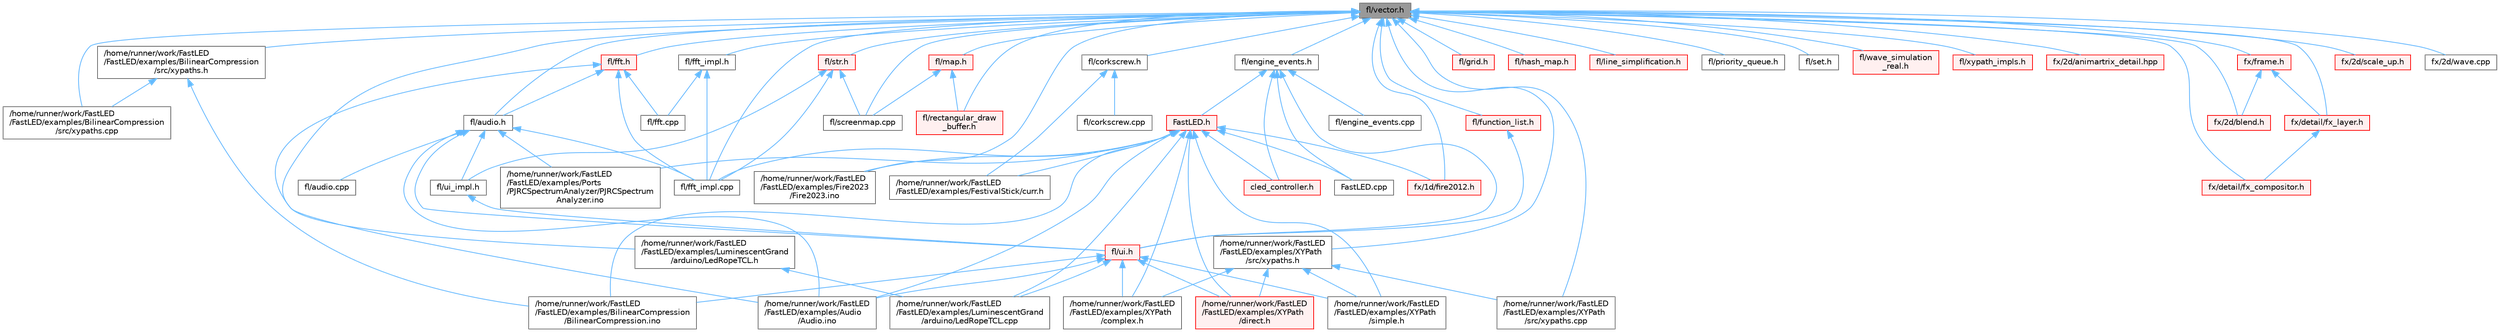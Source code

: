 digraph "fl/vector.h"
{
 // INTERACTIVE_SVG=YES
 // LATEX_PDF_SIZE
  bgcolor="transparent";
  edge [fontname=Helvetica,fontsize=10,labelfontname=Helvetica,labelfontsize=10];
  node [fontname=Helvetica,fontsize=10,shape=box,height=0.2,width=0.4];
  Node1 [id="Node000001",label="fl/vector.h",height=0.2,width=0.4,color="gray40", fillcolor="grey60", style="filled", fontcolor="black",tooltip=" "];
  Node1 -> Node2 [id="edge1_Node000001_Node000002",dir="back",color="steelblue1",style="solid",tooltip=" "];
  Node2 [id="Node000002",label="/home/runner/work/FastLED\l/FastLED/examples/BilinearCompression\l/src/xypaths.cpp",height=0.2,width=0.4,color="grey40", fillcolor="white", style="filled",URL="$d4/dda/_bilinear_compression_2src_2xypaths_8cpp.html",tooltip=" "];
  Node1 -> Node3 [id="edge2_Node000001_Node000003",dir="back",color="steelblue1",style="solid",tooltip=" "];
  Node3 [id="Node000003",label="/home/runner/work/FastLED\l/FastLED/examples/BilinearCompression\l/src/xypaths.h",height=0.2,width=0.4,color="grey40", fillcolor="white", style="filled",URL="$dd/d43/_bilinear_compression_2src_2xypaths_8h.html",tooltip=" "];
  Node3 -> Node4 [id="edge3_Node000003_Node000004",dir="back",color="steelblue1",style="solid",tooltip=" "];
  Node4 [id="Node000004",label="/home/runner/work/FastLED\l/FastLED/examples/BilinearCompression\l/BilinearCompression.ino",height=0.2,width=0.4,color="grey40", fillcolor="white", style="filled",URL="$da/d05/_bilinear_compression_8ino.html",tooltip=" "];
  Node3 -> Node2 [id="edge4_Node000003_Node000002",dir="back",color="steelblue1",style="solid",tooltip=" "];
  Node1 -> Node5 [id="edge5_Node000001_Node000005",dir="back",color="steelblue1",style="solid",tooltip=" "];
  Node5 [id="Node000005",label="/home/runner/work/FastLED\l/FastLED/examples/Fire2023\l/Fire2023.ino",height=0.2,width=0.4,color="grey40", fillcolor="white", style="filled",URL="$d8/d2c/_fire2023_8ino.html",tooltip=" "];
  Node1 -> Node6 [id="edge6_Node000001_Node000006",dir="back",color="steelblue1",style="solid",tooltip=" "];
  Node6 [id="Node000006",label="/home/runner/work/FastLED\l/FastLED/examples/LuminescentGrand\l/arduino/LedRopeTCL.h",height=0.2,width=0.4,color="grey40", fillcolor="white", style="filled",URL="$d9/d7e/_led_rope_t_c_l_8h.html",tooltip=" "];
  Node6 -> Node7 [id="edge7_Node000006_Node000007",dir="back",color="steelblue1",style="solid",tooltip=" "];
  Node7 [id="Node000007",label="/home/runner/work/FastLED\l/FastLED/examples/LuminescentGrand\l/arduino/LedRopeTCL.cpp",height=0.2,width=0.4,color="grey40", fillcolor="white", style="filled",URL="$d6/dc9/_led_rope_t_c_l_8cpp.html",tooltip=" "];
  Node1 -> Node8 [id="edge8_Node000001_Node000008",dir="back",color="steelblue1",style="solid",tooltip=" "];
  Node8 [id="Node000008",label="/home/runner/work/FastLED\l/FastLED/examples/XYPath\l/src/xypaths.cpp",height=0.2,width=0.4,color="grey40", fillcolor="white", style="filled",URL="$d8/d55/_x_y_path_2src_2xypaths_8cpp.html",tooltip=" "];
  Node1 -> Node9 [id="edge9_Node000001_Node000009",dir="back",color="steelblue1",style="solid",tooltip=" "];
  Node9 [id="Node000009",label="/home/runner/work/FastLED\l/FastLED/examples/XYPath\l/src/xypaths.h",height=0.2,width=0.4,color="grey40", fillcolor="white", style="filled",URL="$d7/d5e/_x_y_path_2src_2xypaths_8h.html",tooltip=" "];
  Node9 -> Node10 [id="edge10_Node000009_Node000010",dir="back",color="steelblue1",style="solid",tooltip=" "];
  Node10 [id="Node000010",label="/home/runner/work/FastLED\l/FastLED/examples/XYPath\l/complex.h",height=0.2,width=0.4,color="grey40", fillcolor="white", style="filled",URL="$d7/d3b/complex_8h.html",tooltip=" "];
  Node9 -> Node11 [id="edge11_Node000009_Node000011",dir="back",color="steelblue1",style="solid",tooltip=" "];
  Node11 [id="Node000011",label="/home/runner/work/FastLED\l/FastLED/examples/XYPath\l/direct.h",height=0.2,width=0.4,color="red", fillcolor="#FFF0F0", style="filled",URL="$d6/daf/direct_8h.html",tooltip=" "];
  Node9 -> Node13 [id="edge12_Node000009_Node000013",dir="back",color="steelblue1",style="solid",tooltip=" "];
  Node13 [id="Node000013",label="/home/runner/work/FastLED\l/FastLED/examples/XYPath\l/simple.h",height=0.2,width=0.4,color="grey40", fillcolor="white", style="filled",URL="$d8/d14/simple_8h.html",tooltip=" "];
  Node9 -> Node8 [id="edge13_Node000009_Node000008",dir="back",color="steelblue1",style="solid",tooltip=" "];
  Node1 -> Node14 [id="edge14_Node000001_Node000014",dir="back",color="steelblue1",style="solid",tooltip=" "];
  Node14 [id="Node000014",label="fl/audio.h",height=0.2,width=0.4,color="grey40", fillcolor="white", style="filled",URL="$da/d09/audio_8h.html",tooltip=" "];
  Node14 -> Node15 [id="edge15_Node000014_Node000015",dir="back",color="steelblue1",style="solid",tooltip=" "];
  Node15 [id="Node000015",label="/home/runner/work/FastLED\l/FastLED/examples/Audio\l/Audio.ino",height=0.2,width=0.4,color="grey40", fillcolor="white", style="filled",URL="$dc/d5d/_audio_8ino.html",tooltip=" "];
  Node14 -> Node16 [id="edge16_Node000014_Node000016",dir="back",color="steelblue1",style="solid",tooltip=" "];
  Node16 [id="Node000016",label="/home/runner/work/FastLED\l/FastLED/examples/Ports\l/PJRCSpectrumAnalyzer/PJRCSpectrum\lAnalyzer.ino",height=0.2,width=0.4,color="grey40", fillcolor="white", style="filled",URL="$d7/dfa/_p_j_r_c_spectrum_analyzer_8ino.html",tooltip="Creates an impressive LED light show to music input on the Teensy."];
  Node14 -> Node17 [id="edge17_Node000014_Node000017",dir="back",color="steelblue1",style="solid",tooltip=" "];
  Node17 [id="Node000017",label="fl/audio.cpp",height=0.2,width=0.4,color="grey40", fillcolor="white", style="filled",URL="$d1/ddc/audio_8cpp.html",tooltip=" "];
  Node14 -> Node18 [id="edge18_Node000014_Node000018",dir="back",color="steelblue1",style="solid",tooltip=" "];
  Node18 [id="Node000018",label="fl/fft_impl.cpp",height=0.2,width=0.4,color="grey40", fillcolor="white", style="filled",URL="$d1/dff/fft__impl_8cpp.html",tooltip=" "];
  Node14 -> Node19 [id="edge19_Node000014_Node000019",dir="back",color="steelblue1",style="solid",tooltip=" "];
  Node19 [id="Node000019",label="fl/ui.h",height=0.2,width=0.4,color="red", fillcolor="#FFF0F0", style="filled",URL="$d9/d3b/ui_8h.html",tooltip=" "];
  Node19 -> Node15 [id="edge20_Node000019_Node000015",dir="back",color="steelblue1",style="solid",tooltip=" "];
  Node19 -> Node4 [id="edge21_Node000019_Node000004",dir="back",color="steelblue1",style="solid",tooltip=" "];
  Node19 -> Node7 [id="edge22_Node000019_Node000007",dir="back",color="steelblue1",style="solid",tooltip=" "];
  Node19 -> Node10 [id="edge23_Node000019_Node000010",dir="back",color="steelblue1",style="solid",tooltip=" "];
  Node19 -> Node11 [id="edge24_Node000019_Node000011",dir="back",color="steelblue1",style="solid",tooltip=" "];
  Node19 -> Node13 [id="edge25_Node000019_Node000013",dir="back",color="steelblue1",style="solid",tooltip=" "];
  Node14 -> Node42 [id="edge26_Node000014_Node000042",dir="back",color="steelblue1",style="solid",tooltip=" "];
  Node42 [id="Node000042",label="fl/ui_impl.h",height=0.2,width=0.4,color="grey40", fillcolor="white", style="filled",URL="$d6/dc0/ui__impl_8h.html",tooltip=" "];
  Node42 -> Node19 [id="edge27_Node000042_Node000019",dir="back",color="steelblue1",style="solid",tooltip=" "];
  Node1 -> Node43 [id="edge28_Node000001_Node000043",dir="back",color="steelblue1",style="solid",tooltip=" "];
  Node43 [id="Node000043",label="fl/corkscrew.h",height=0.2,width=0.4,color="grey40", fillcolor="white", style="filled",URL="$d5/d61/corkscrew_8h.html",tooltip="Corkscrew projection utilities."];
  Node43 -> Node44 [id="edge29_Node000043_Node000044",dir="back",color="steelblue1",style="solid",tooltip=" "];
  Node44 [id="Node000044",label="/home/runner/work/FastLED\l/FastLED/examples/FestivalStick/curr.h",height=0.2,width=0.4,color="grey40", fillcolor="white", style="filled",URL="$d4/d06/curr_8h.html",tooltip=" "];
  Node43 -> Node45 [id="edge30_Node000043_Node000045",dir="back",color="steelblue1",style="solid",tooltip=" "];
  Node45 [id="Node000045",label="fl/corkscrew.cpp",height=0.2,width=0.4,color="grey40", fillcolor="white", style="filled",URL="$d3/d9b/corkscrew_8cpp.html",tooltip=" "];
  Node1 -> Node46 [id="edge31_Node000001_Node000046",dir="back",color="steelblue1",style="solid",tooltip=" "];
  Node46 [id="Node000046",label="fl/engine_events.h",height=0.2,width=0.4,color="grey40", fillcolor="white", style="filled",URL="$db/dc0/engine__events_8h.html",tooltip=" "];
  Node46 -> Node47 [id="edge32_Node000046_Node000047",dir="back",color="steelblue1",style="solid",tooltip=" "];
  Node47 [id="Node000047",label="FastLED.cpp",height=0.2,width=0.4,color="grey40", fillcolor="white", style="filled",URL="$d6/dda/_fast_l_e_d_8cpp.html",tooltip="Central source file for FastLED, implements the CFastLED class/object."];
  Node46 -> Node48 [id="edge33_Node000046_Node000048",dir="back",color="steelblue1",style="solid",tooltip=" "];
  Node48 [id="Node000048",label="FastLED.h",height=0.2,width=0.4,color="red", fillcolor="#FFF0F0", style="filled",URL="$db/d97/_fast_l_e_d_8h.html",tooltip="central include file for FastLED, defines the CFastLED class/object"];
  Node48 -> Node15 [id="edge34_Node000048_Node000015",dir="back",color="steelblue1",style="solid",tooltip=" "];
  Node48 -> Node4 [id="edge35_Node000048_Node000004",dir="back",color="steelblue1",style="solid",tooltip=" "];
  Node48 -> Node44 [id="edge36_Node000048_Node000044",dir="back",color="steelblue1",style="solid",tooltip=" "];
  Node48 -> Node5 [id="edge37_Node000048_Node000005",dir="back",color="steelblue1",style="solid",tooltip=" "];
  Node48 -> Node7 [id="edge38_Node000048_Node000007",dir="back",color="steelblue1",style="solid",tooltip=" "];
  Node48 -> Node16 [id="edge39_Node000048_Node000016",dir="back",color="steelblue1",style="solid",tooltip=" "];
  Node48 -> Node10 [id="edge40_Node000048_Node000010",dir="back",color="steelblue1",style="solid",tooltip=" "];
  Node48 -> Node11 [id="edge41_Node000048_Node000011",dir="back",color="steelblue1",style="solid",tooltip=" "];
  Node48 -> Node13 [id="edge42_Node000048_Node000013",dir="back",color="steelblue1",style="solid",tooltip=" "];
  Node48 -> Node47 [id="edge43_Node000048_Node000047",dir="back",color="steelblue1",style="solid",tooltip=" "];
  Node48 -> Node109 [id="edge44_Node000048_Node000109",dir="back",color="steelblue1",style="solid",tooltip=" "];
  Node109 [id="Node000109",label="cled_controller.h",height=0.2,width=0.4,color="red", fillcolor="#FFF0F0", style="filled",URL="$db/d6d/cled__controller_8h.html",tooltip="base definitions used by led controllers for writing out led data"];
  Node48 -> Node18 [id="edge45_Node000048_Node000018",dir="back",color="steelblue1",style="solid",tooltip=" "];
  Node48 -> Node127 [id="edge46_Node000048_Node000127",dir="back",color="steelblue1",style="solid",tooltip=" "];
  Node127 [id="Node000127",label="fx/1d/fire2012.h",height=0.2,width=0.4,color="red", fillcolor="#FFF0F0", style="filled",URL="$d5/dcb/fire2012_8h.html",tooltip=" "];
  Node46 -> Node109 [id="edge47_Node000046_Node000109",dir="back",color="steelblue1",style="solid",tooltip=" "];
  Node46 -> Node159 [id="edge48_Node000046_Node000159",dir="back",color="steelblue1",style="solid",tooltip=" "];
  Node159 [id="Node000159",label="fl/engine_events.cpp",height=0.2,width=0.4,color="grey40", fillcolor="white", style="filled",URL="$d5/d7d/engine__events_8cpp.html",tooltip=" "];
  Node46 -> Node19 [id="edge49_Node000046_Node000019",dir="back",color="steelblue1",style="solid",tooltip=" "];
  Node1 -> Node160 [id="edge50_Node000001_Node000160",dir="back",color="steelblue1",style="solid",tooltip=" "];
  Node160 [id="Node000160",label="fl/fft.h",height=0.2,width=0.4,color="red", fillcolor="#FFF0F0", style="filled",URL="$d7/d76/fft_8h.html",tooltip=" "];
  Node160 -> Node15 [id="edge51_Node000160_Node000015",dir="back",color="steelblue1",style="solid",tooltip=" "];
  Node160 -> Node14 [id="edge52_Node000160_Node000014",dir="back",color="steelblue1",style="solid",tooltip=" "];
  Node160 -> Node161 [id="edge53_Node000160_Node000161",dir="back",color="steelblue1",style="solid",tooltip=" "];
  Node161 [id="Node000161",label="fl/fft.cpp",height=0.2,width=0.4,color="grey40", fillcolor="white", style="filled",URL="$db/d03/fft_8cpp.html",tooltip=" "];
  Node160 -> Node18 [id="edge54_Node000160_Node000018",dir="back",color="steelblue1",style="solid",tooltip=" "];
  Node1 -> Node18 [id="edge55_Node000001_Node000018",dir="back",color="steelblue1",style="solid",tooltip=" "];
  Node1 -> Node163 [id="edge56_Node000001_Node000163",dir="back",color="steelblue1",style="solid",tooltip=" "];
  Node163 [id="Node000163",label="fl/fft_impl.h",height=0.2,width=0.4,color="grey40", fillcolor="white", style="filled",URL="$df/d73/fft__impl_8h.html",tooltip=" "];
  Node163 -> Node161 [id="edge57_Node000163_Node000161",dir="back",color="steelblue1",style="solid",tooltip=" "];
  Node163 -> Node18 [id="edge58_Node000163_Node000018",dir="back",color="steelblue1",style="solid",tooltip=" "];
  Node1 -> Node164 [id="edge59_Node000001_Node000164",dir="back",color="steelblue1",style="solid",tooltip=" "];
  Node164 [id="Node000164",label="fl/function_list.h",height=0.2,width=0.4,color="red", fillcolor="#FFF0F0", style="filled",URL="$d0/d64/function__list_8h.html",tooltip=" "];
  Node164 -> Node19 [id="edge60_Node000164_Node000019",dir="back",color="steelblue1",style="solid",tooltip=" "];
  Node1 -> Node165 [id="edge61_Node000001_Node000165",dir="back",color="steelblue1",style="solid",tooltip=" "];
  Node165 [id="Node000165",label="fl/grid.h",height=0.2,width=0.4,color="red", fillcolor="#FFF0F0", style="filled",URL="$da/d15/grid_8h.html",tooltip=" "];
  Node1 -> Node174 [id="edge62_Node000001_Node000174",dir="back",color="steelblue1",style="solid",tooltip=" "];
  Node174 [id="Node000174",label="fl/hash_map.h",height=0.2,width=0.4,color="red", fillcolor="#FFF0F0", style="filled",URL="$d6/d13/hash__map_8h.html",tooltip=" "];
  Node1 -> Node177 [id="edge63_Node000001_Node000177",dir="back",color="steelblue1",style="solid",tooltip=" "];
  Node177 [id="Node000177",label="fl/line_simplification.h",height=0.2,width=0.4,color="red", fillcolor="#FFF0F0", style="filled",URL="$d8/da7/line__simplification_8h.html",tooltip=" "];
  Node1 -> Node179 [id="edge64_Node000001_Node000179",dir="back",color="steelblue1",style="solid",tooltip=" "];
  Node179 [id="Node000179",label="fl/map.h",height=0.2,width=0.4,color="red", fillcolor="#FFF0F0", style="filled",URL="$dc/db7/map_8h.html",tooltip=" "];
  Node179 -> Node180 [id="edge65_Node000179_Node000180",dir="back",color="steelblue1",style="solid",tooltip=" "];
  Node180 [id="Node000180",label="fl/rectangular_draw\l_buffer.h",height=0.2,width=0.4,color="red", fillcolor="#FFF0F0", style="filled",URL="$d9/df3/rectangular__draw__buffer_8h.html",tooltip=" "];
  Node179 -> Node182 [id="edge66_Node000179_Node000182",dir="back",color="steelblue1",style="solid",tooltip=" "];
  Node182 [id="Node000182",label="fl/screenmap.cpp",height=0.2,width=0.4,color="grey40", fillcolor="white", style="filled",URL="$d9/d6f/screenmap_8cpp.html",tooltip=" "];
  Node1 -> Node191 [id="edge67_Node000001_Node000191",dir="back",color="steelblue1",style="solid",tooltip=" "];
  Node191 [id="Node000191",label="fl/priority_queue.h",height=0.2,width=0.4,color="grey40", fillcolor="white", style="filled",URL="$d4/da1/priority__queue_8h.html",tooltip=" "];
  Node1 -> Node180 [id="edge68_Node000001_Node000180",dir="back",color="steelblue1",style="solid",tooltip=" "];
  Node1 -> Node182 [id="edge69_Node000001_Node000182",dir="back",color="steelblue1",style="solid",tooltip=" "];
  Node1 -> Node192 [id="edge70_Node000001_Node000192",dir="back",color="steelblue1",style="solid",tooltip=" "];
  Node192 [id="Node000192",label="fl/set.h",height=0.2,width=0.4,color="grey40", fillcolor="white", style="filled",URL="$d4/d13/set_8h.html",tooltip=" "];
  Node1 -> Node193 [id="edge71_Node000001_Node000193",dir="back",color="steelblue1",style="solid",tooltip=" "];
  Node193 [id="Node000193",label="fl/str.h",height=0.2,width=0.4,color="red", fillcolor="#FFF0F0", style="filled",URL="$d1/d93/str_8h.html",tooltip=" "];
  Node193 -> Node18 [id="edge72_Node000193_Node000018",dir="back",color="steelblue1",style="solid",tooltip=" "];
  Node193 -> Node182 [id="edge73_Node000193_Node000182",dir="back",color="steelblue1",style="solid",tooltip=" "];
  Node193 -> Node42 [id="edge74_Node000193_Node000042",dir="back",color="steelblue1",style="solid",tooltip=" "];
  Node1 -> Node232 [id="edge75_Node000001_Node000232",dir="back",color="steelblue1",style="solid",tooltip=" "];
  Node232 [id="Node000232",label="fl/wave_simulation\l_real.h",height=0.2,width=0.4,color="red", fillcolor="#FFF0F0", style="filled",URL="$dd/d8e/wave__simulation__real_8h.html",tooltip=" "];
  Node1 -> Node210 [id="edge76_Node000001_Node000210",dir="back",color="steelblue1",style="solid",tooltip=" "];
  Node210 [id="Node000210",label="fl/xypath_impls.h",height=0.2,width=0.4,color="red", fillcolor="#FFF0F0", style="filled",URL="$d8/d5f/xypath__impls_8h.html",tooltip=" "];
  Node1 -> Node127 [id="edge77_Node000001_Node000127",dir="back",color="steelblue1",style="solid",tooltip=" "];
  Node1 -> Node277 [id="edge78_Node000001_Node000277",dir="back",color="steelblue1",style="solid",tooltip=" "];
  Node277 [id="Node000277",label="fx/2d/animartrix_detail.hpp",height=0.2,width=0.4,color="red", fillcolor="#FFF0F0", style="filled",URL="$d3/d3b/animartrix__detail_8hpp.html",tooltip=" "];
  Node1 -> Node235 [id="edge79_Node000001_Node000235",dir="back",color="steelblue1",style="solid",tooltip=" "];
  Node235 [id="Node000235",label="fx/2d/blend.h",height=0.2,width=0.4,color="red", fillcolor="#FFF0F0", style="filled",URL="$d8/d4e/blend_8h.html",tooltip=" "];
  Node1 -> Node217 [id="edge80_Node000001_Node000217",dir="back",color="steelblue1",style="solid",tooltip=" "];
  Node217 [id="Node000217",label="fx/2d/scale_up.h",height=0.2,width=0.4,color="red", fillcolor="#FFF0F0", style="filled",URL="$d2/d74/scale__up_8h.html",tooltip="Expands a grid using bilinear interpolation and scaling up."];
  Node1 -> Node154 [id="edge81_Node000001_Node000154",dir="back",color="steelblue1",style="solid",tooltip=" "];
  Node154 [id="Node000154",label="fx/2d/wave.cpp",height=0.2,width=0.4,color="grey40", fillcolor="white", style="filled",URL="$d4/d7c/src_2fx_22d_2wave_8cpp.html",tooltip=" "];
  Node1 -> Node239 [id="edge82_Node000001_Node000239",dir="back",color="steelblue1",style="solid",tooltip=" "];
  Node239 [id="Node000239",label="fx/detail/fx_compositor.h",height=0.2,width=0.4,color="red", fillcolor="#FFF0F0", style="filled",URL="$d5/d6b/fx__compositor_8h.html",tooltip=" "];
  Node1 -> Node238 [id="edge83_Node000001_Node000238",dir="back",color="steelblue1",style="solid",tooltip=" "];
  Node238 [id="Node000238",label="fx/detail/fx_layer.h",height=0.2,width=0.4,color="red", fillcolor="#FFF0F0", style="filled",URL="$d7/d2f/fx__layer_8h.html",tooltip=" "];
  Node238 -> Node239 [id="edge84_Node000238_Node000239",dir="back",color="steelblue1",style="solid",tooltip=" "];
  Node1 -> Node237 [id="edge85_Node000001_Node000237",dir="back",color="steelblue1",style="solid",tooltip=" "];
  Node237 [id="Node000237",label="fx/frame.h",height=0.2,width=0.4,color="red", fillcolor="#FFF0F0", style="filled",URL="$df/d7d/frame_8h.html",tooltip=" "];
  Node237 -> Node235 [id="edge86_Node000237_Node000235",dir="back",color="steelblue1",style="solid",tooltip=" "];
  Node237 -> Node238 [id="edge87_Node000237_Node000238",dir="back",color="steelblue1",style="solid",tooltip=" "];
}
